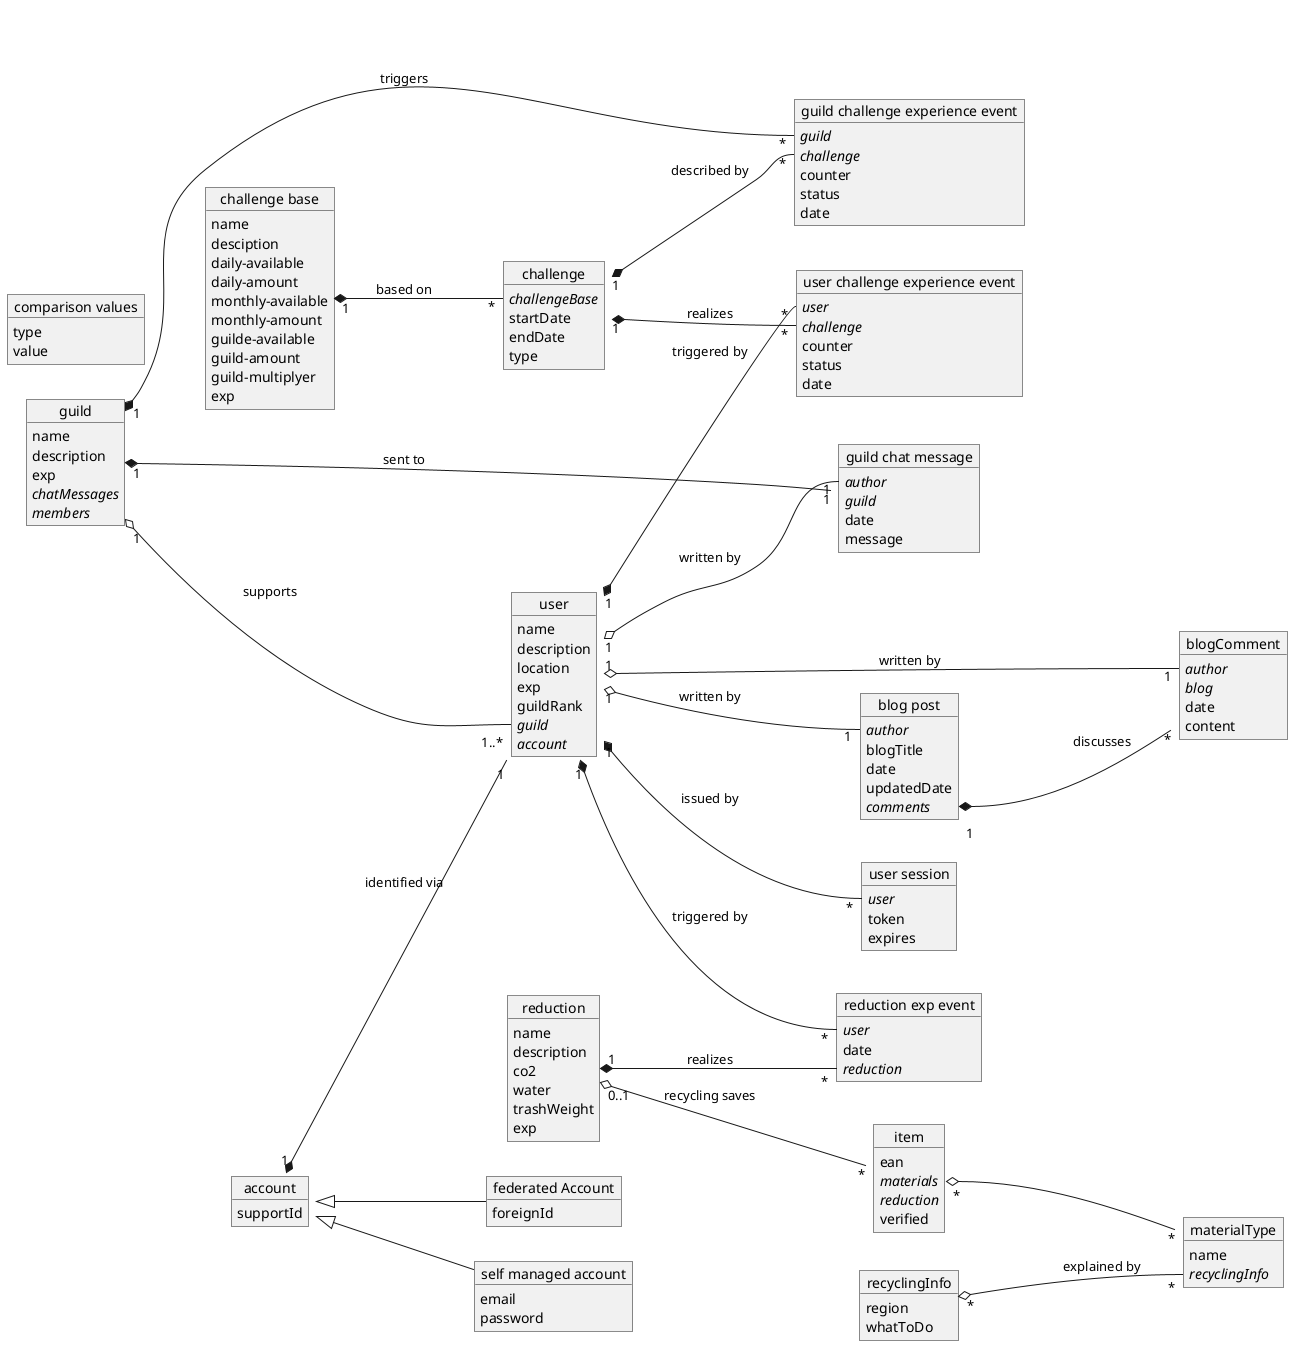 @startuml "Domain Model"

left to right direction
'top to bottom direction

'skinparam linetype polyline
'skinparam linetype ortho

Object "user" as u {
    name
    description
    location
    exp
    guildRank
    //guild//
    //account//
}

Object "account" as acc {
    supportId
}

Object "self managed account" as accsm {
    email
    password
}

Object "federated Account" as accf {
  foreignId
}

acc <|-- accsm
acc <|-- accf

Object "user session" as us {
    //user//
    token
    expires
}

Object "item" as i {
    ean
    //materials//
    //reduction//
    verified
}

Object "materialType" as mt {
    name
    //recyclingInfo//
}

Object "recyclingInfo" as ri {
    region
    whatToDo
}

Object "blog post" as bp {
    //author//
    blogTitle
    date
    updatedDate
    //comments//
}

Object "blogComment" as bc {
    //author//
    //blog//
    date
    content
}

Object "guild" as g {
    name
    description
    exp
    //chatMessages//
    //members//
}

Object "guild chat message" as gcm {
    //author//
    //guild//
    date
    message
}

Object "challenge base" as cb {
    name
    desciption
    daily-available
    daily-amount
    monthly-available
    monthly-amount
    guilde-available
    guild-amount
    guild-multiplyer
    exp
}

Object "challenge" as c {
    //challengeBase//
    startDate
    endDate
    type
}

Object "user challenge experience event" as ucee {
    //user//
    //challenge//
    counter
    status
    date
}

Object "guild challenge experience event" as gcee {
    //guild//
    //challenge//
    counter
    status
    date
}

Object "reduction" as r {
    name
    description
    co2
    water
    trashWeight
    exp
}

Object "reduction exp event" as ree {
    //user//
    date
    //reduction//
}

Object "comparison values" as cv {
    type
    value
}

acc::account "1" *-- "1" u : "identified via"

u "1" *-- "*" us::user : "issued by"

' User Challenge
c "1" *-- "*" ucee::challenge : "realizes"
u "1" *-- "*" ucee::user : "triggered by"

' Reduction
r "1" *-- "*" ree::reduction : "realizes"
u "1" *-- "*" ree::user : "triggered by"

' Recycling & reduction
ri "*" o-- "*" mt::recyclingInfo : "explained by"
r "0..1" o-- "*" i : "recycling saves"

' Scan/Info
i::materials "*" o-- "*" mt

' ChatMessage
g "1" *- "1" gcm : "sent to"
u "1" o-- "1" gcm::author : "written by"

' Blog
u "1" o-- "1" bc::author : "written by"
u "1" o-- "1" bp::author : "written by"
bp::comments "1" *-- "*" bc : "discusses"

' Guild
g "1" o--- "1..*" u::guild : "supports"

g "1" *-- "*" gcee::guild : "triggers"
c "1" *-- "*" gcee::challenge : "described by"

' Challenge base
cb "1" *-- "*" c::challengeBase : "based on"

@enduml
